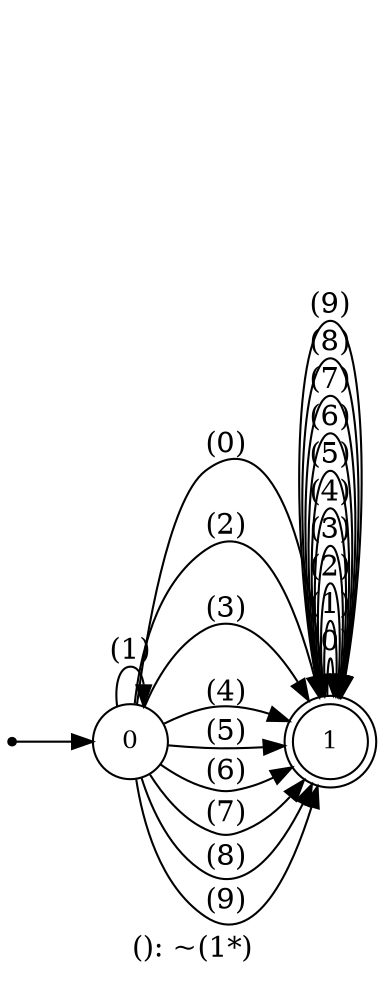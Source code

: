 digraph G {
label = "(): ~(1*)";
rankdir = LR;
node [shape = circle, label="0", fontsize=12]0;
node [shape = doublecircle, label="1", fontsize=12]1;
node [shape = point ]; qi
qi ->0;
0 -> 1[ label = "(0)"];
0 -> 0[ label = "(1)"];
0 -> 1[ label = "(2)"];
0 -> 1[ label = "(3)"];
0 -> 1[ label = "(4)"];
0 -> 1[ label = "(5)"];
0 -> 1[ label = "(6)"];
0 -> 1[ label = "(7)"];
0 -> 1[ label = "(8)"];
0 -> 1[ label = "(9)"];
1 -> 1[ label = "(0)"];
1 -> 1[ label = "(1)"];
1 -> 1[ label = "(2)"];
1 -> 1[ label = "(3)"];
1 -> 1[ label = "(4)"];
1 -> 1[ label = "(5)"];
1 -> 1[ label = "(6)"];
1 -> 1[ label = "(7)"];
1 -> 1[ label = "(8)"];
1 -> 1[ label = "(9)"];
}
